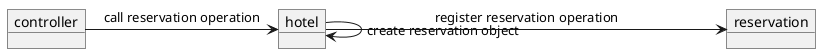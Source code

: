 @startuml 演習4-3
object controller
object hotel
object reservation

controller -> hotel: call reservation operation
hotel -> hotel: create reservation object
hotel -> reservation: register reservation operation
@enduml
